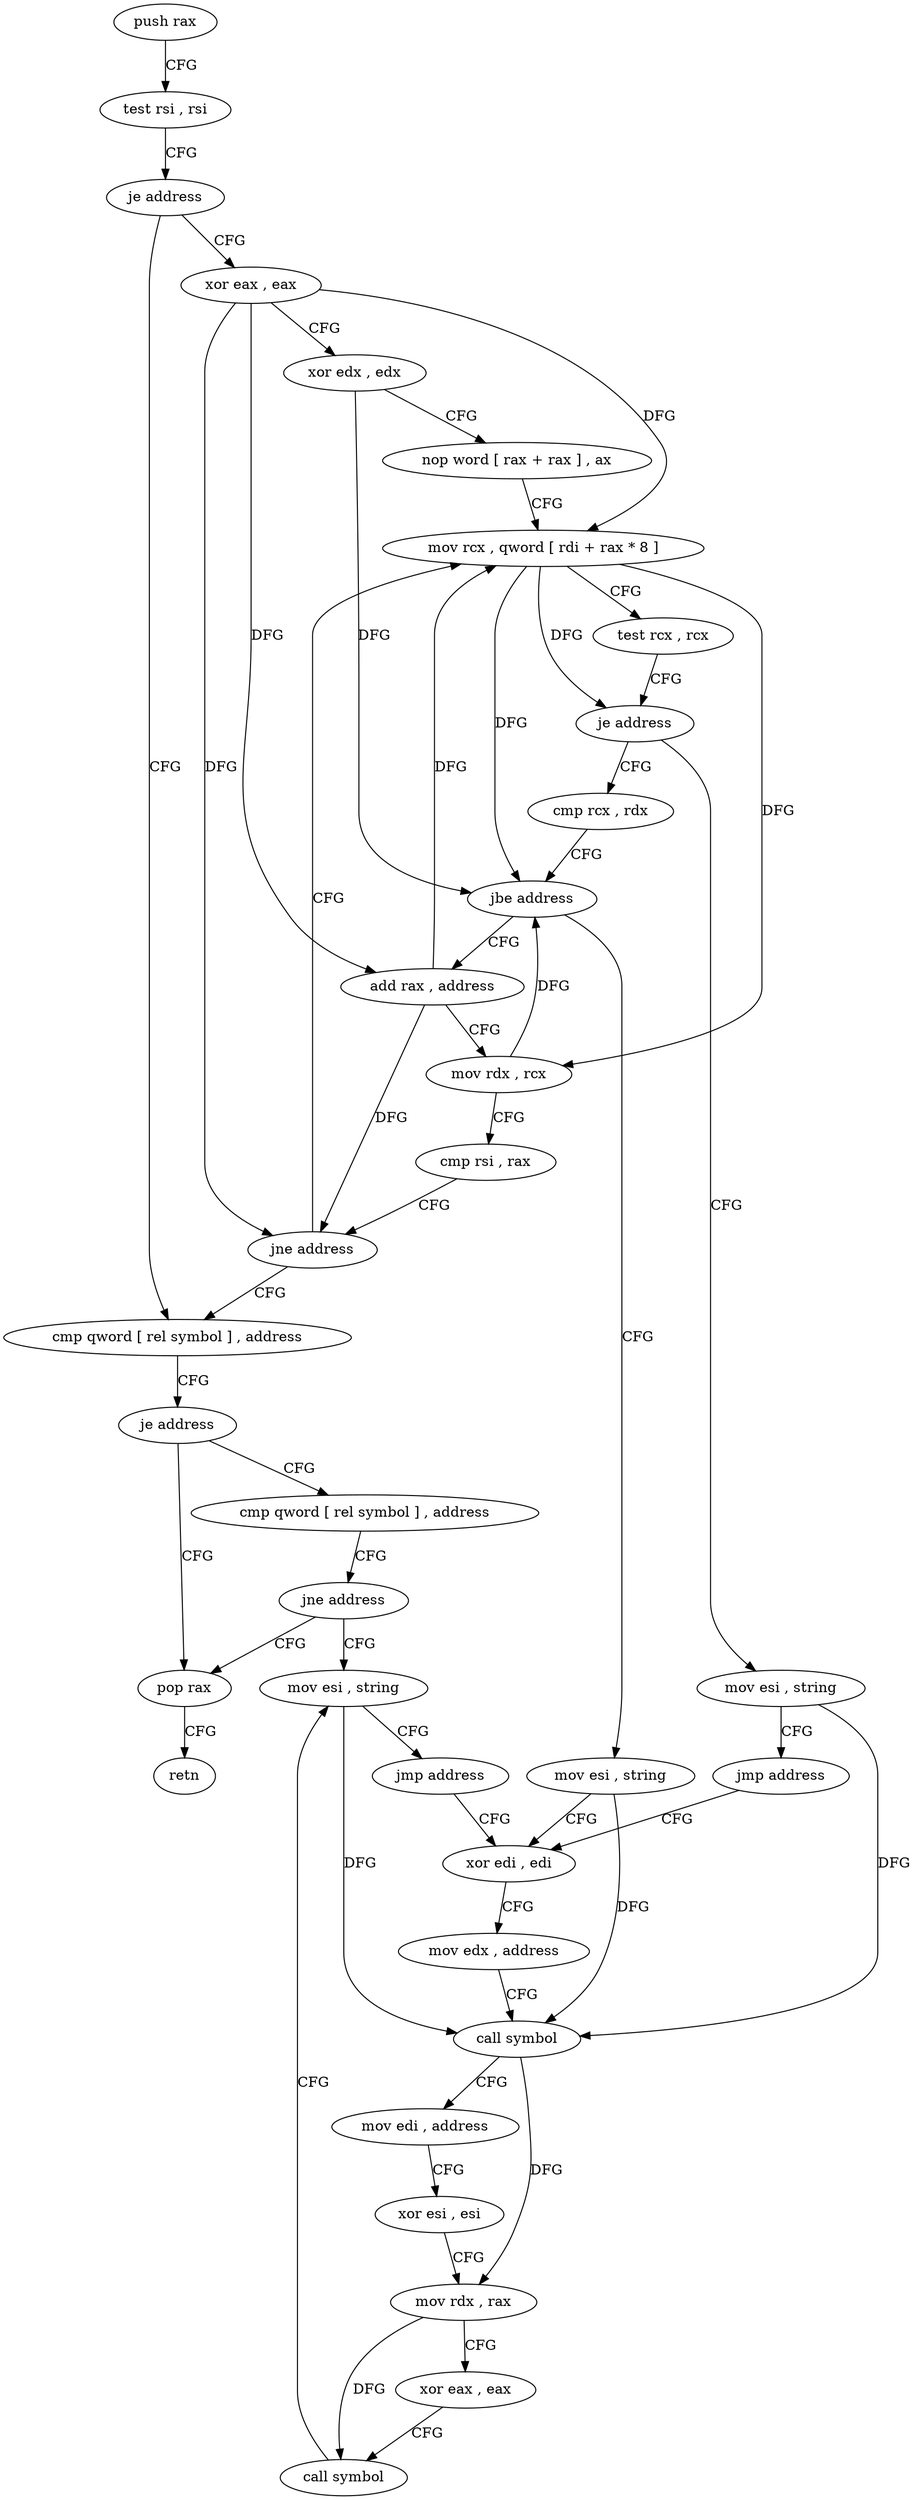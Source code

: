 digraph "func" {
"4202528" [label = "push rax" ]
"4202529" [label = "test rsi , rsi" ]
"4202532" [label = "je address" ]
"4202570" [label = "cmp qword [ rel symbol ] , address" ]
"4202534" [label = "xor eax , eax" ]
"4202578" [label = "je address" ]
"4202590" [label = "pop rax" ]
"4202580" [label = "cmp qword [ rel symbol ] , address" ]
"4202536" [label = "xor edx , edx" ]
"4202538" [label = "nop word [ rax + rax ] , ax" ]
"4202544" [label = "mov rcx , qword [ rdi + rax * 8 ]" ]
"4202591" [label = "retn" ]
"4202588" [label = "jne address" ]
"4202633" [label = "mov esi , string" ]
"4202592" [label = "mov esi , string" ]
"4202597" [label = "jmp address" ]
"4202604" [label = "xor edi , edi" ]
"4202553" [label = "cmp rcx , rdx" ]
"4202556" [label = "jbe address" ]
"4202599" [label = "mov esi , string" ]
"4202558" [label = "add rax , address" ]
"4202638" [label = "jmp address" ]
"4202606" [label = "mov edx , address" ]
"4202611" [label = "call symbol" ]
"4202616" [label = "mov edi , address" ]
"4202621" [label = "xor esi , esi" ]
"4202623" [label = "mov rdx , rax" ]
"4202626" [label = "xor eax , eax" ]
"4202628" [label = "call symbol" ]
"4202562" [label = "mov rdx , rcx" ]
"4202565" [label = "cmp rsi , rax" ]
"4202568" [label = "jne address" ]
"4202548" [label = "test rcx , rcx" ]
"4202551" [label = "je address" ]
"4202528" -> "4202529" [ label = "CFG" ]
"4202529" -> "4202532" [ label = "CFG" ]
"4202532" -> "4202570" [ label = "CFG" ]
"4202532" -> "4202534" [ label = "CFG" ]
"4202570" -> "4202578" [ label = "CFG" ]
"4202534" -> "4202536" [ label = "CFG" ]
"4202534" -> "4202544" [ label = "DFG" ]
"4202534" -> "4202558" [ label = "DFG" ]
"4202534" -> "4202568" [ label = "DFG" ]
"4202578" -> "4202590" [ label = "CFG" ]
"4202578" -> "4202580" [ label = "CFG" ]
"4202590" -> "4202591" [ label = "CFG" ]
"4202580" -> "4202588" [ label = "CFG" ]
"4202536" -> "4202538" [ label = "CFG" ]
"4202536" -> "4202556" [ label = "DFG" ]
"4202538" -> "4202544" [ label = "CFG" ]
"4202544" -> "4202548" [ label = "CFG" ]
"4202544" -> "4202551" [ label = "DFG" ]
"4202544" -> "4202556" [ label = "DFG" ]
"4202544" -> "4202562" [ label = "DFG" ]
"4202588" -> "4202633" [ label = "CFG" ]
"4202588" -> "4202590" [ label = "CFG" ]
"4202633" -> "4202638" [ label = "CFG" ]
"4202633" -> "4202611" [ label = "DFG" ]
"4202592" -> "4202597" [ label = "CFG" ]
"4202592" -> "4202611" [ label = "DFG" ]
"4202597" -> "4202604" [ label = "CFG" ]
"4202604" -> "4202606" [ label = "CFG" ]
"4202553" -> "4202556" [ label = "CFG" ]
"4202556" -> "4202599" [ label = "CFG" ]
"4202556" -> "4202558" [ label = "CFG" ]
"4202599" -> "4202604" [ label = "CFG" ]
"4202599" -> "4202611" [ label = "DFG" ]
"4202558" -> "4202562" [ label = "CFG" ]
"4202558" -> "4202544" [ label = "DFG" ]
"4202558" -> "4202568" [ label = "DFG" ]
"4202638" -> "4202604" [ label = "CFG" ]
"4202606" -> "4202611" [ label = "CFG" ]
"4202611" -> "4202616" [ label = "CFG" ]
"4202611" -> "4202623" [ label = "DFG" ]
"4202616" -> "4202621" [ label = "CFG" ]
"4202621" -> "4202623" [ label = "CFG" ]
"4202623" -> "4202626" [ label = "CFG" ]
"4202623" -> "4202628" [ label = "DFG" ]
"4202626" -> "4202628" [ label = "CFG" ]
"4202628" -> "4202633" [ label = "CFG" ]
"4202562" -> "4202565" [ label = "CFG" ]
"4202562" -> "4202556" [ label = "DFG" ]
"4202565" -> "4202568" [ label = "CFG" ]
"4202568" -> "4202544" [ label = "CFG" ]
"4202568" -> "4202570" [ label = "CFG" ]
"4202548" -> "4202551" [ label = "CFG" ]
"4202551" -> "4202592" [ label = "CFG" ]
"4202551" -> "4202553" [ label = "CFG" ]
}
